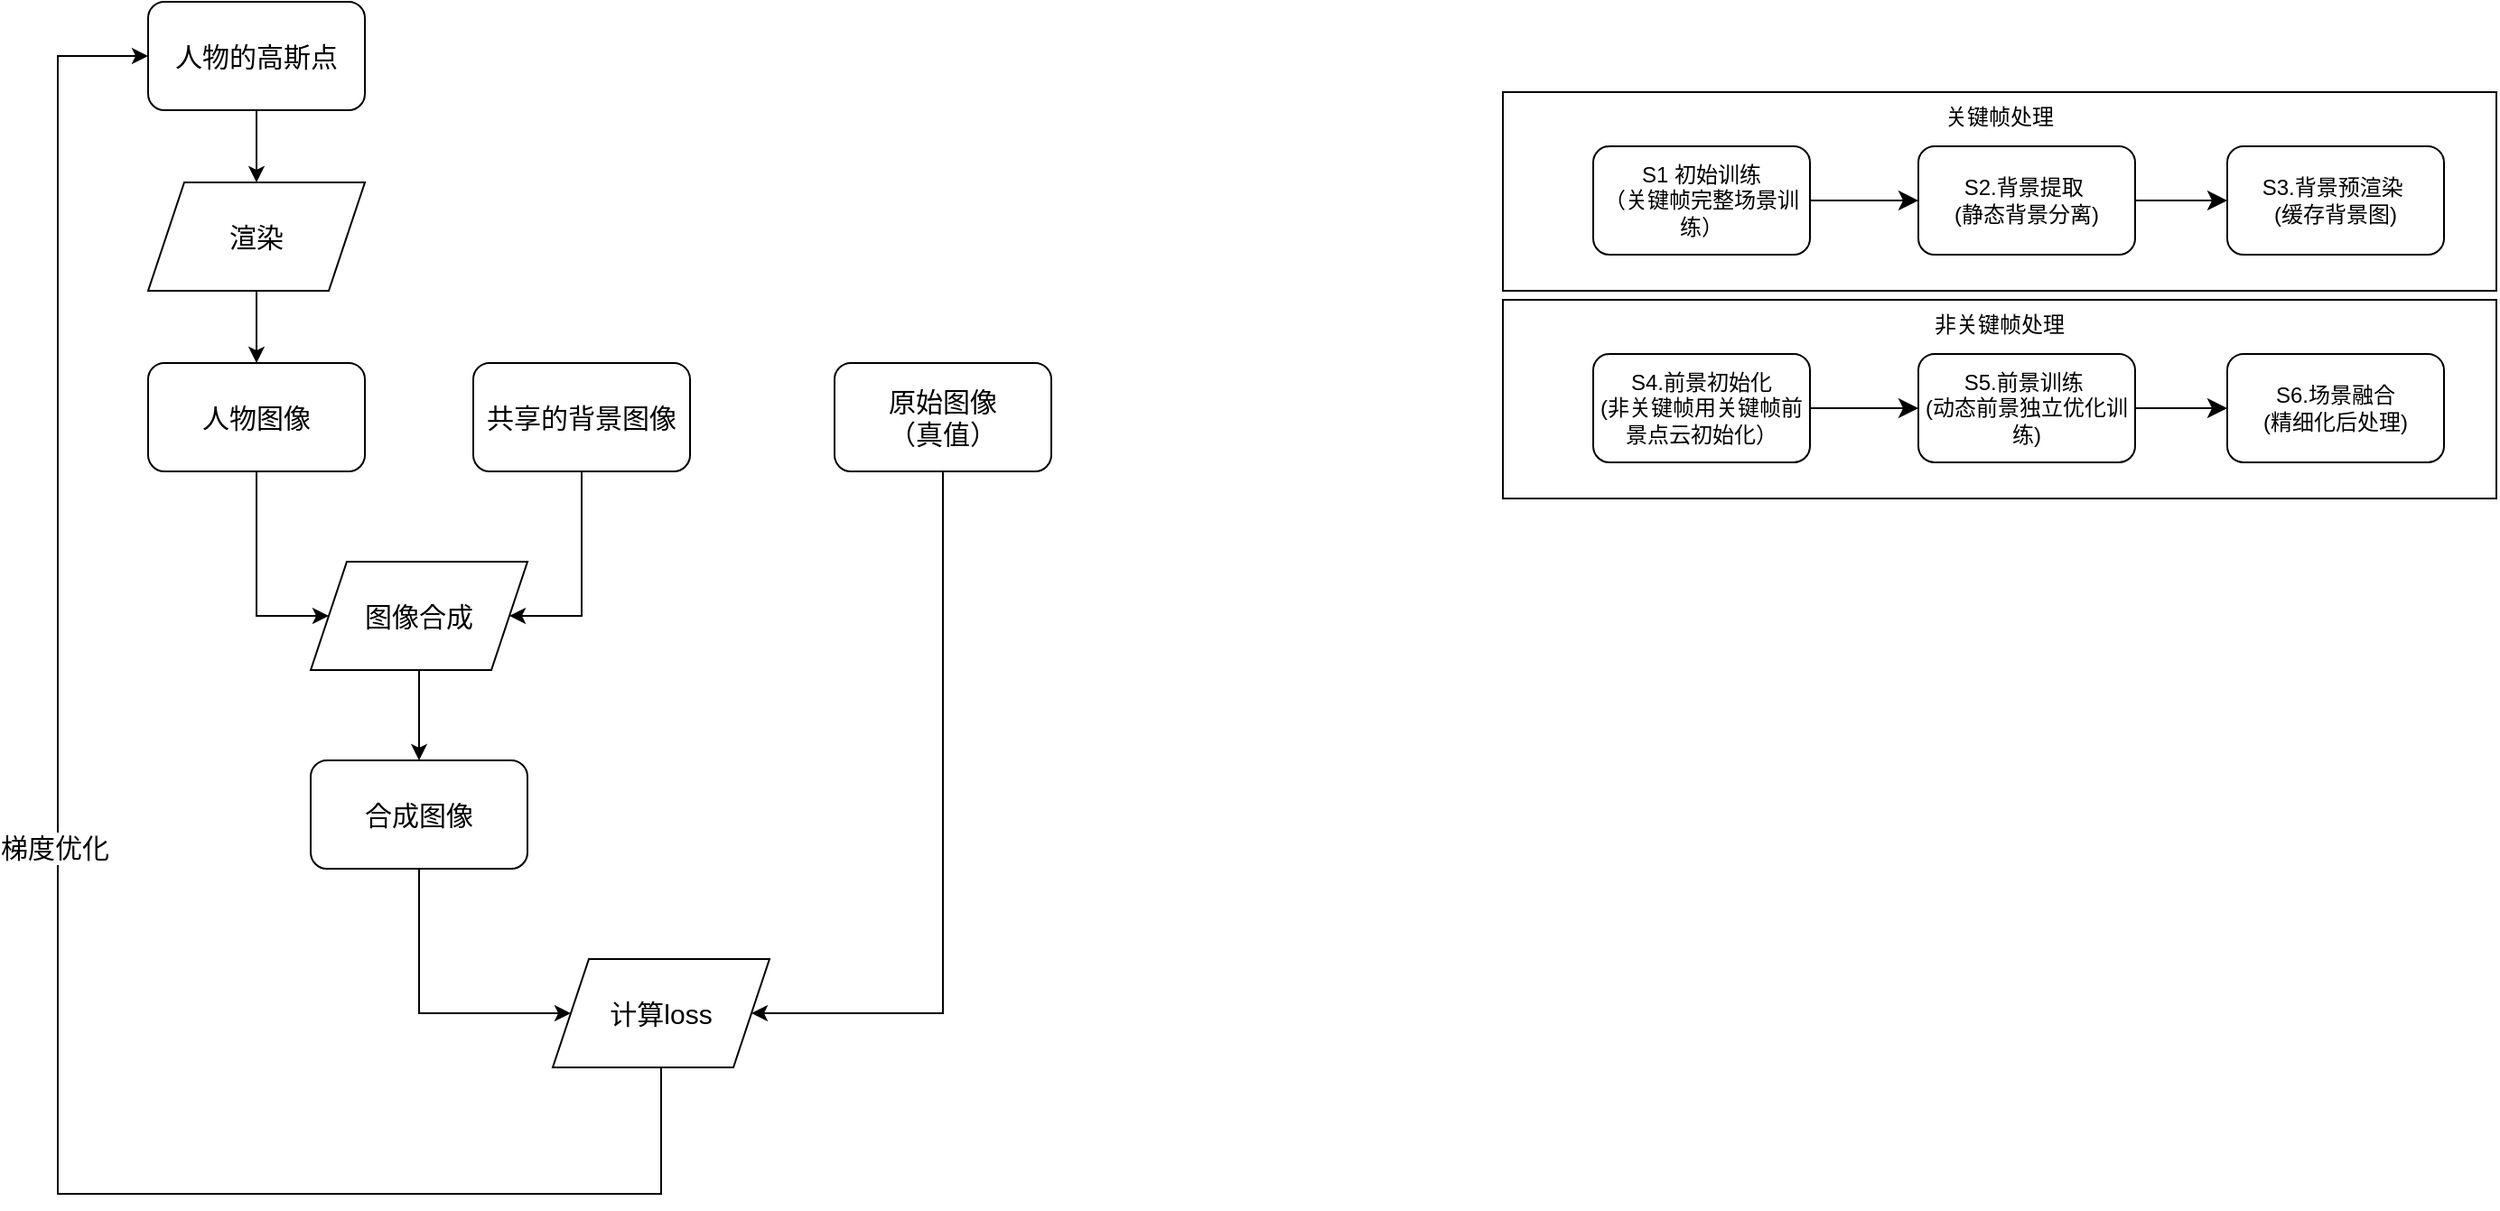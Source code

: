<mxfile version="27.0.5">
  <diagram name="第 1 页" id="S45m3A3-TABKn-KNXJ7T">
    <mxGraphModel dx="1199" dy="800" grid="1" gridSize="10" guides="1" tooltips="1" connect="1" arrows="1" fold="1" page="1" pageScale="1" pageWidth="827" pageHeight="1169" math="0" shadow="0">
      <root>
        <mxCell id="0" />
        <mxCell id="1" parent="0" />
        <mxCell id="5U6OoYA0bKBvAFRbaWtJ-12" value="非关键帧处理&lt;div&gt;&lt;br&gt;&lt;/div&gt;&lt;div&gt;&lt;br&gt;&lt;/div&gt;&lt;div&gt;&lt;br&gt;&lt;/div&gt;&lt;div&gt;&lt;br&gt;&lt;/div&gt;&lt;div&gt;&lt;br&gt;&lt;/div&gt;" style="rounded=0;whiteSpace=wrap;html=1;verticalAlign=top;" vertex="1" parent="1">
          <mxGeometry x="840" y="205" width="550" height="110" as="geometry" />
        </mxCell>
        <mxCell id="5U6OoYA0bKBvAFRbaWtJ-11" value="关键帧处理&lt;div&gt;&lt;br&gt;&lt;/div&gt;&lt;div&gt;&lt;br&gt;&lt;/div&gt;&lt;div&gt;&lt;br&gt;&lt;/div&gt;&lt;div&gt;&lt;br&gt;&lt;/div&gt;&lt;div&gt;&lt;br&gt;&lt;/div&gt;" style="rounded=0;whiteSpace=wrap;html=1;verticalAlign=top;" vertex="1" parent="1">
          <mxGeometry x="840" y="90" width="550" height="110" as="geometry" />
        </mxCell>
        <mxCell id="18P_A_MpnNHtjWT6lAcr-1" style="edgeStyle=orthogonalEdgeStyle;rounded=0;orthogonalLoop=1;jettySize=auto;html=1;entryX=1;entryY=0.5;entryDx=0;entryDy=0;fontSize=15;" parent="1" source="18P_A_MpnNHtjWT6lAcr-2" target="18P_A_MpnNHtjWT6lAcr-10" edge="1">
          <mxGeometry relative="1" as="geometry">
            <Array as="points">
              <mxPoint x="330" y="380" />
            </Array>
          </mxGeometry>
        </mxCell>
        <mxCell id="18P_A_MpnNHtjWT6lAcr-2" value="共享的背景图像" style="rounded=1;whiteSpace=wrap;html=1;fontSize=15;" parent="1" vertex="1">
          <mxGeometry x="270" y="240" width="120" height="60" as="geometry" />
        </mxCell>
        <mxCell id="18P_A_MpnNHtjWT6lAcr-3" value="" style="edgeStyle=orthogonalEdgeStyle;rounded=0;orthogonalLoop=1;jettySize=auto;html=1;fontSize=15;" parent="1" source="18P_A_MpnNHtjWT6lAcr-4" target="18P_A_MpnNHtjWT6lAcr-6" edge="1">
          <mxGeometry relative="1" as="geometry" />
        </mxCell>
        <mxCell id="18P_A_MpnNHtjWT6lAcr-4" value="人物的高斯点" style="rounded=1;whiteSpace=wrap;html=1;fontSize=15;" parent="1" vertex="1">
          <mxGeometry x="90" y="40" width="120" height="60" as="geometry" />
        </mxCell>
        <mxCell id="18P_A_MpnNHtjWT6lAcr-5" value="" style="edgeStyle=orthogonalEdgeStyle;rounded=0;orthogonalLoop=1;jettySize=auto;html=1;fontSize=15;" parent="1" source="18P_A_MpnNHtjWT6lAcr-6" target="18P_A_MpnNHtjWT6lAcr-8" edge="1">
          <mxGeometry relative="1" as="geometry" />
        </mxCell>
        <mxCell id="18P_A_MpnNHtjWT6lAcr-6" value="渲染" style="shape=parallelogram;perimeter=parallelogramPerimeter;whiteSpace=wrap;html=1;fixedSize=1;fontSize=15;" parent="1" vertex="1">
          <mxGeometry x="90" y="140" width="120" height="60" as="geometry" />
        </mxCell>
        <mxCell id="18P_A_MpnNHtjWT6lAcr-7" style="edgeStyle=orthogonalEdgeStyle;rounded=0;orthogonalLoop=1;jettySize=auto;html=1;entryX=0;entryY=0.5;entryDx=0;entryDy=0;fontSize=15;" parent="1" source="18P_A_MpnNHtjWT6lAcr-8" target="18P_A_MpnNHtjWT6lAcr-10" edge="1">
          <mxGeometry relative="1" as="geometry">
            <Array as="points">
              <mxPoint x="150" y="380" />
            </Array>
          </mxGeometry>
        </mxCell>
        <mxCell id="18P_A_MpnNHtjWT6lAcr-8" value="人物图像" style="rounded=1;whiteSpace=wrap;html=1;fontSize=15;" parent="1" vertex="1">
          <mxGeometry x="90" y="240" width="120" height="60" as="geometry" />
        </mxCell>
        <mxCell id="18P_A_MpnNHtjWT6lAcr-9" value="" style="edgeStyle=orthogonalEdgeStyle;rounded=0;orthogonalLoop=1;jettySize=auto;html=1;fontSize=15;" parent="1" source="18P_A_MpnNHtjWT6lAcr-10" target="18P_A_MpnNHtjWT6lAcr-14" edge="1">
          <mxGeometry relative="1" as="geometry" />
        </mxCell>
        <mxCell id="18P_A_MpnNHtjWT6lAcr-10" value="图像合成" style="shape=parallelogram;perimeter=parallelogramPerimeter;whiteSpace=wrap;html=1;fixedSize=1;fontSize=15;" parent="1" vertex="1">
          <mxGeometry x="180" y="350" width="120" height="60" as="geometry" />
        </mxCell>
        <mxCell id="18P_A_MpnNHtjWT6lAcr-11" style="edgeStyle=orthogonalEdgeStyle;rounded=0;orthogonalLoop=1;jettySize=auto;html=1;entryX=1;entryY=0.5;entryDx=0;entryDy=0;fontSize=15;" parent="1" source="18P_A_MpnNHtjWT6lAcr-12" target="18P_A_MpnNHtjWT6lAcr-17" edge="1">
          <mxGeometry relative="1" as="geometry">
            <Array as="points">
              <mxPoint x="530" y="600" />
            </Array>
          </mxGeometry>
        </mxCell>
        <mxCell id="18P_A_MpnNHtjWT6lAcr-12" value="&lt;div&gt;原始图像&lt;/div&gt;&lt;div&gt;（真值）&lt;/div&gt;" style="rounded=1;whiteSpace=wrap;html=1;fontSize=15;" parent="1" vertex="1">
          <mxGeometry x="470" y="240" width="120" height="60" as="geometry" />
        </mxCell>
        <mxCell id="18P_A_MpnNHtjWT6lAcr-13" style="edgeStyle=orthogonalEdgeStyle;rounded=0;orthogonalLoop=1;jettySize=auto;html=1;entryX=0;entryY=0.5;entryDx=0;entryDy=0;fontSize=15;" parent="1" source="18P_A_MpnNHtjWT6lAcr-14" target="18P_A_MpnNHtjWT6lAcr-17" edge="1">
          <mxGeometry relative="1" as="geometry">
            <Array as="points">
              <mxPoint x="240" y="600" />
            </Array>
          </mxGeometry>
        </mxCell>
        <mxCell id="18P_A_MpnNHtjWT6lAcr-14" value="合成图像" style="rounded=1;whiteSpace=wrap;html=1;fontSize=15;" parent="1" vertex="1">
          <mxGeometry x="180" y="460" width="120" height="60" as="geometry" />
        </mxCell>
        <mxCell id="18P_A_MpnNHtjWT6lAcr-15" style="edgeStyle=orthogonalEdgeStyle;rounded=0;orthogonalLoop=1;jettySize=auto;html=1;entryX=0;entryY=0.5;entryDx=0;entryDy=0;fontSize=15;" parent="1" source="18P_A_MpnNHtjWT6lAcr-17" target="18P_A_MpnNHtjWT6lAcr-4" edge="1">
          <mxGeometry relative="1" as="geometry">
            <Array as="points">
              <mxPoint x="374" y="700" />
              <mxPoint x="40" y="700" />
              <mxPoint x="40" y="70" />
            </Array>
          </mxGeometry>
        </mxCell>
        <mxCell id="18P_A_MpnNHtjWT6lAcr-16" value="梯度优化" style="edgeLabel;html=1;align=center;verticalAlign=middle;resizable=0;points=[];fontSize=15;" parent="18P_A_MpnNHtjWT6lAcr-15" vertex="1" connectable="0">
          <mxGeometry x="0.1" y="2" relative="1" as="geometry">
            <mxPoint as="offset" />
          </mxGeometry>
        </mxCell>
        <mxCell id="18P_A_MpnNHtjWT6lAcr-17" value="计算loss" style="shape=parallelogram;perimeter=parallelogramPerimeter;whiteSpace=wrap;html=1;fixedSize=1;fontSize=15;" parent="1" vertex="1">
          <mxGeometry x="314" y="570" width="120" height="60" as="geometry" />
        </mxCell>
        <mxCell id="5U6OoYA0bKBvAFRbaWtJ-7" style="edgeStyle=none;curved=1;rounded=0;orthogonalLoop=1;jettySize=auto;html=1;fontSize=12;startSize=8;endSize=8;" edge="1" parent="1" source="5U6OoYA0bKBvAFRbaWtJ-1" target="5U6OoYA0bKBvAFRbaWtJ-2">
          <mxGeometry relative="1" as="geometry" />
        </mxCell>
        <mxCell id="5U6OoYA0bKBvAFRbaWtJ-1" value="S1 初始训练&lt;div&gt;（关键帧完整场景训练）&lt;/div&gt;" style="rounded=1;whiteSpace=wrap;html=1;" vertex="1" parent="1">
          <mxGeometry x="890" y="120" width="120" height="60" as="geometry" />
        </mxCell>
        <mxCell id="5U6OoYA0bKBvAFRbaWtJ-8" style="edgeStyle=none;curved=1;rounded=0;orthogonalLoop=1;jettySize=auto;html=1;entryX=0;entryY=0.5;entryDx=0;entryDy=0;fontSize=12;startSize=8;endSize=8;" edge="1" parent="1" source="5U6OoYA0bKBvAFRbaWtJ-2" target="5U6OoYA0bKBvAFRbaWtJ-3">
          <mxGeometry relative="1" as="geometry" />
        </mxCell>
        <mxCell id="5U6OoYA0bKBvAFRbaWtJ-2" value="S2.背景提取&amp;nbsp;&lt;div&gt;(静态背景分离)&lt;/div&gt;" style="rounded=1;whiteSpace=wrap;html=1;" vertex="1" parent="1">
          <mxGeometry x="1070" y="120" width="120" height="60" as="geometry" />
        </mxCell>
        <mxCell id="5U6OoYA0bKBvAFRbaWtJ-3" value="S3.背景预渲染&amp;nbsp;&lt;div&gt;(缓存背景图)&lt;/div&gt;" style="rounded=1;whiteSpace=wrap;html=1;" vertex="1" parent="1">
          <mxGeometry x="1241" y="120" width="120" height="60" as="geometry" />
        </mxCell>
        <mxCell id="5U6OoYA0bKBvAFRbaWtJ-9" style="edgeStyle=none;curved=1;rounded=0;orthogonalLoop=1;jettySize=auto;html=1;entryX=0;entryY=0.5;entryDx=0;entryDy=0;fontSize=12;startSize=8;endSize=8;" edge="1" parent="1" source="5U6OoYA0bKBvAFRbaWtJ-4" target="5U6OoYA0bKBvAFRbaWtJ-5">
          <mxGeometry relative="1" as="geometry" />
        </mxCell>
        <mxCell id="5U6OoYA0bKBvAFRbaWtJ-4" value="S4.前景初始化&lt;div&gt;(非关键帧用关键帧前景点云初始化）&lt;/div&gt;" style="rounded=1;whiteSpace=wrap;html=1;" vertex="1" parent="1">
          <mxGeometry x="890" y="235" width="120" height="60" as="geometry" />
        </mxCell>
        <mxCell id="5U6OoYA0bKBvAFRbaWtJ-10" style="edgeStyle=none;curved=1;rounded=0;orthogonalLoop=1;jettySize=auto;html=1;entryX=0;entryY=0.5;entryDx=0;entryDy=0;fontSize=12;startSize=8;endSize=8;" edge="1" parent="1" source="5U6OoYA0bKBvAFRbaWtJ-5" target="5U6OoYA0bKBvAFRbaWtJ-6">
          <mxGeometry relative="1" as="geometry" />
        </mxCell>
        <mxCell id="5U6OoYA0bKBvAFRbaWtJ-5" value="S5.前景训练&amp;nbsp;&lt;div&gt;(动态前景独立优化训练)&lt;/div&gt;" style="rounded=1;whiteSpace=wrap;html=1;" vertex="1" parent="1">
          <mxGeometry x="1070" y="235" width="120" height="60" as="geometry" />
        </mxCell>
        <mxCell id="5U6OoYA0bKBvAFRbaWtJ-6" value="S6.场景融合&lt;div&gt;(精细化后处理)&lt;/div&gt;" style="rounded=1;whiteSpace=wrap;html=1;" vertex="1" parent="1">
          <mxGeometry x="1241" y="235" width="120" height="60" as="geometry" />
        </mxCell>
      </root>
    </mxGraphModel>
  </diagram>
</mxfile>
